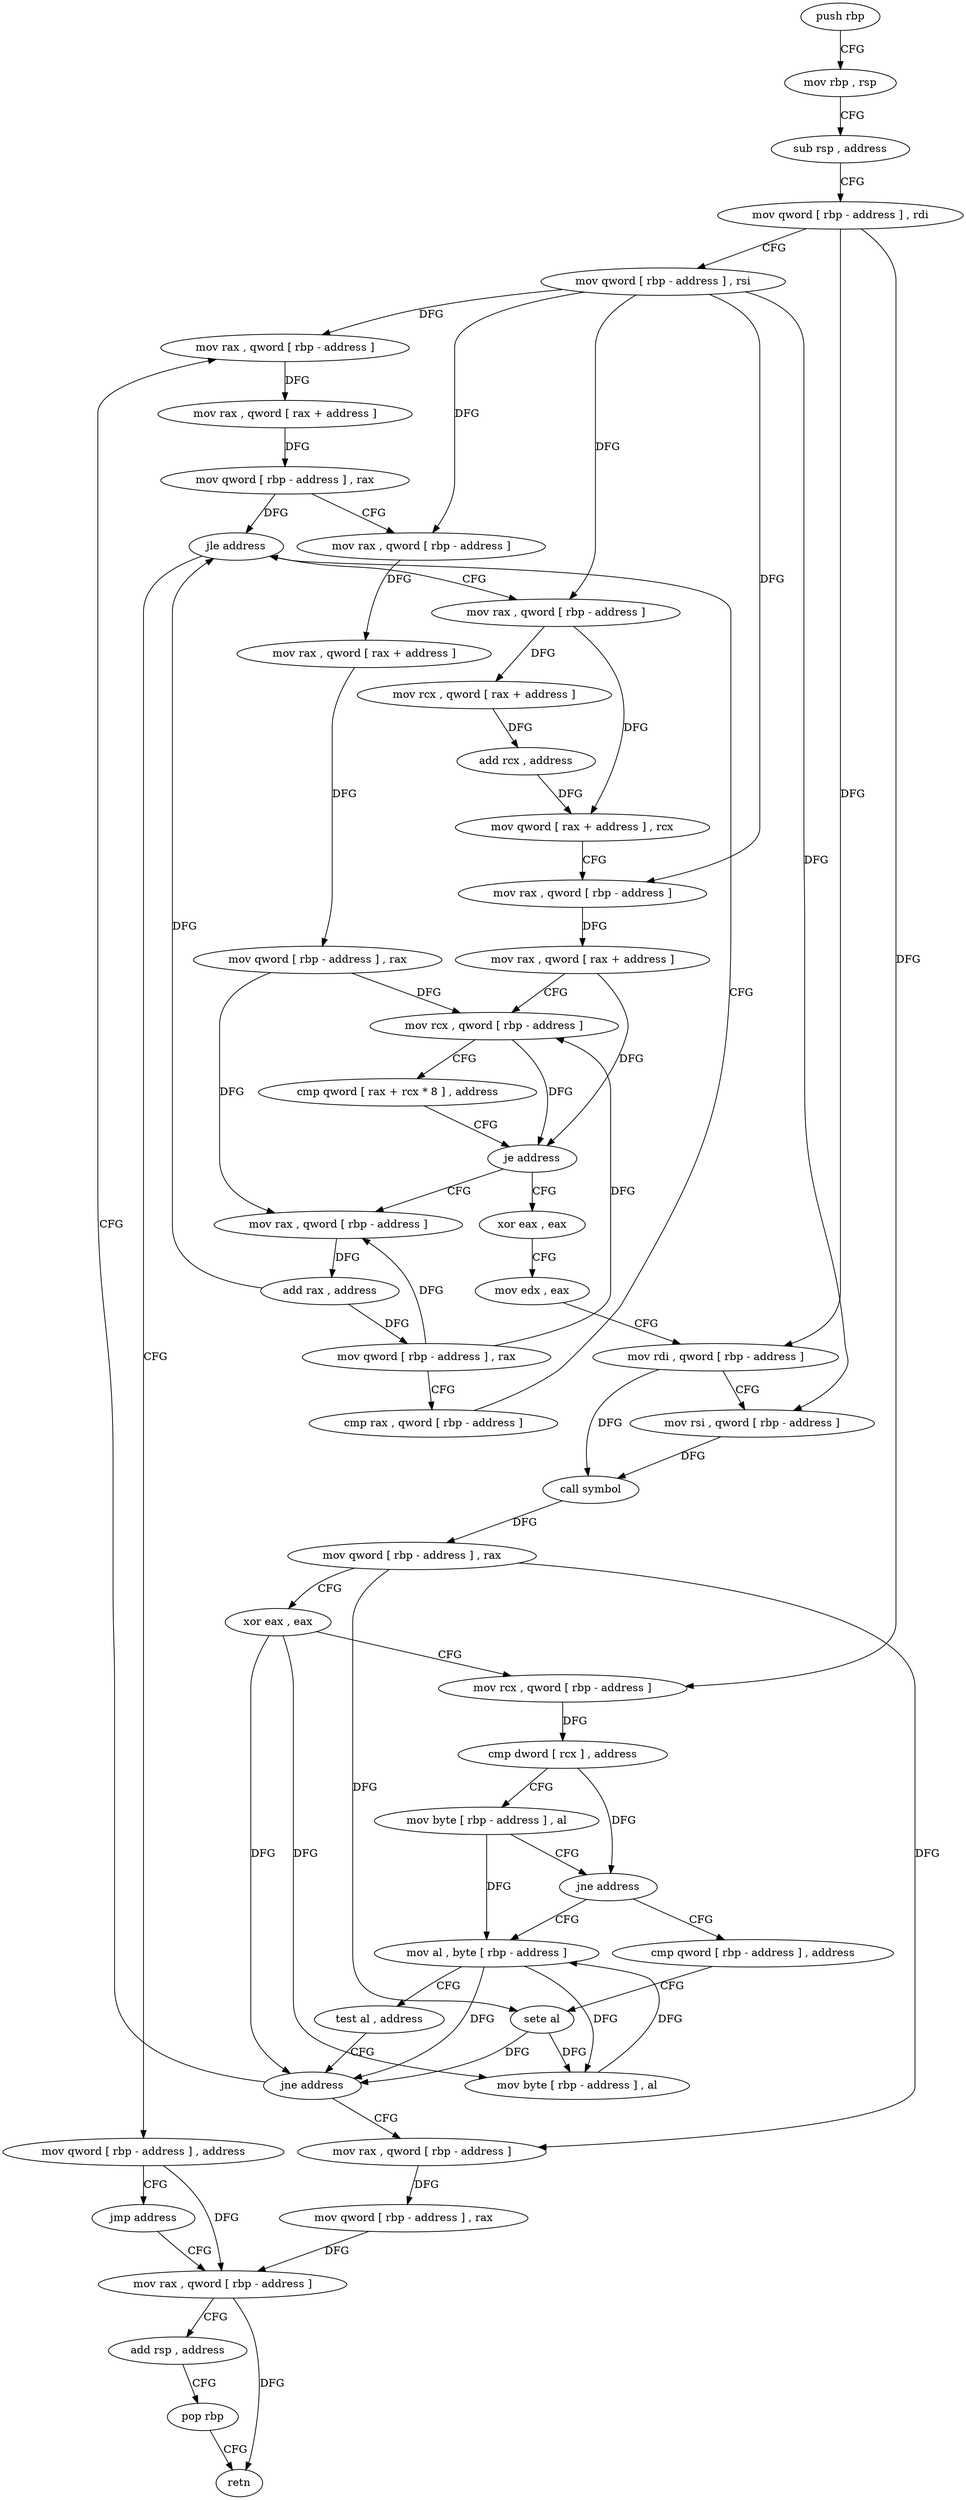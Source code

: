 digraph "func" {
"4293856" [label = "push rbp" ]
"4293857" [label = "mov rbp , rsp" ]
"4293860" [label = "sub rsp , address" ]
"4293864" [label = "mov qword [ rbp - address ] , rdi" ]
"4293868" [label = "mov qword [ rbp - address ] , rsi" ]
"4293872" [label = "mov rax , qword [ rbp - address ]" ]
"4293936" [label = "mov rax , qword [ rbp - address ]" ]
"4293940" [label = "mov rcx , qword [ rax + address ]" ]
"4293944" [label = "add rcx , address" ]
"4293951" [label = "mov qword [ rax + address ] , rcx" ]
"4293955" [label = "mov rax , qword [ rbp - address ]" ]
"4293959" [label = "mov rax , qword [ rax + address ]" ]
"4293966" [label = "mov rcx , qword [ rbp - address ]" ]
"4293970" [label = "cmp qword [ rax + rcx * 8 ] , address" ]
"4293975" [label = "je address" ]
"4293899" [label = "mov rax , qword [ rbp - address ]" ]
"4293981" [label = "xor eax , eax" ]
"4293923" [label = "mov qword [ rbp - address ] , address" ]
"4293931" [label = "jmp address" ]
"4294050" [label = "mov rax , qword [ rbp - address ]" ]
"4293903" [label = "add rax , address" ]
"4293909" [label = "mov qword [ rbp - address ] , rax" ]
"4293913" [label = "cmp rax , qword [ rbp - address ]" ]
"4293917" [label = "jle address" ]
"4293983" [label = "mov edx , eax" ]
"4293985" [label = "mov rdi , qword [ rbp - address ]" ]
"4293989" [label = "mov rsi , qword [ rbp - address ]" ]
"4293993" [label = "call symbol" ]
"4293998" [label = "mov qword [ rbp - address ] , rax" ]
"4294002" [label = "xor eax , eax" ]
"4294004" [label = "mov rcx , qword [ rbp - address ]" ]
"4294008" [label = "cmp dword [ rcx ] , address" ]
"4294011" [label = "mov byte [ rbp - address ] , al" ]
"4294014" [label = "jne address" ]
"4294031" [label = "mov al , byte [ rbp - address ]" ]
"4294020" [label = "cmp qword [ rbp - address ] , address" ]
"4294054" [label = "add rsp , address" ]
"4294058" [label = "pop rbp" ]
"4294059" [label = "retn" ]
"4294034" [label = "test al , address" ]
"4294036" [label = "jne address" ]
"4294042" [label = "mov rax , qword [ rbp - address ]" ]
"4294025" [label = "sete al" ]
"4294028" [label = "mov byte [ rbp - address ] , al" ]
"4293876" [label = "mov rax , qword [ rax + address ]" ]
"4293883" [label = "mov qword [ rbp - address ] , rax" ]
"4293887" [label = "mov rax , qword [ rbp - address ]" ]
"4293891" [label = "mov rax , qword [ rax + address ]" ]
"4293895" [label = "mov qword [ rbp - address ] , rax" ]
"4294046" [label = "mov qword [ rbp - address ] , rax" ]
"4293856" -> "4293857" [ label = "CFG" ]
"4293857" -> "4293860" [ label = "CFG" ]
"4293860" -> "4293864" [ label = "CFG" ]
"4293864" -> "4293868" [ label = "CFG" ]
"4293864" -> "4293985" [ label = "DFG" ]
"4293864" -> "4294004" [ label = "DFG" ]
"4293868" -> "4293872" [ label = "DFG" ]
"4293868" -> "4293887" [ label = "DFG" ]
"4293868" -> "4293936" [ label = "DFG" ]
"4293868" -> "4293955" [ label = "DFG" ]
"4293868" -> "4293989" [ label = "DFG" ]
"4293872" -> "4293876" [ label = "DFG" ]
"4293936" -> "4293940" [ label = "DFG" ]
"4293936" -> "4293951" [ label = "DFG" ]
"4293940" -> "4293944" [ label = "DFG" ]
"4293944" -> "4293951" [ label = "DFG" ]
"4293951" -> "4293955" [ label = "CFG" ]
"4293955" -> "4293959" [ label = "DFG" ]
"4293959" -> "4293966" [ label = "CFG" ]
"4293959" -> "4293975" [ label = "DFG" ]
"4293966" -> "4293970" [ label = "CFG" ]
"4293966" -> "4293975" [ label = "DFG" ]
"4293970" -> "4293975" [ label = "CFG" ]
"4293975" -> "4293899" [ label = "CFG" ]
"4293975" -> "4293981" [ label = "CFG" ]
"4293899" -> "4293903" [ label = "DFG" ]
"4293981" -> "4293983" [ label = "CFG" ]
"4293923" -> "4293931" [ label = "CFG" ]
"4293923" -> "4294050" [ label = "DFG" ]
"4293931" -> "4294050" [ label = "CFG" ]
"4294050" -> "4294054" [ label = "CFG" ]
"4294050" -> "4294059" [ label = "DFG" ]
"4293903" -> "4293909" [ label = "DFG" ]
"4293903" -> "4293917" [ label = "DFG" ]
"4293909" -> "4293913" [ label = "CFG" ]
"4293909" -> "4293899" [ label = "DFG" ]
"4293909" -> "4293966" [ label = "DFG" ]
"4293913" -> "4293917" [ label = "CFG" ]
"4293917" -> "4293936" [ label = "CFG" ]
"4293917" -> "4293923" [ label = "CFG" ]
"4293983" -> "4293985" [ label = "CFG" ]
"4293985" -> "4293989" [ label = "CFG" ]
"4293985" -> "4293993" [ label = "DFG" ]
"4293989" -> "4293993" [ label = "DFG" ]
"4293993" -> "4293998" [ label = "DFG" ]
"4293998" -> "4294002" [ label = "CFG" ]
"4293998" -> "4294025" [ label = "DFG" ]
"4293998" -> "4294042" [ label = "DFG" ]
"4294002" -> "4294004" [ label = "CFG" ]
"4294002" -> "4294036" [ label = "DFG" ]
"4294002" -> "4294028" [ label = "DFG" ]
"4294004" -> "4294008" [ label = "DFG" ]
"4294008" -> "4294011" [ label = "CFG" ]
"4294008" -> "4294014" [ label = "DFG" ]
"4294011" -> "4294014" [ label = "CFG" ]
"4294011" -> "4294031" [ label = "DFG" ]
"4294014" -> "4294031" [ label = "CFG" ]
"4294014" -> "4294020" [ label = "CFG" ]
"4294031" -> "4294034" [ label = "CFG" ]
"4294031" -> "4294036" [ label = "DFG" ]
"4294031" -> "4294028" [ label = "DFG" ]
"4294020" -> "4294025" [ label = "CFG" ]
"4294054" -> "4294058" [ label = "CFG" ]
"4294058" -> "4294059" [ label = "CFG" ]
"4294034" -> "4294036" [ label = "CFG" ]
"4294036" -> "4293872" [ label = "CFG" ]
"4294036" -> "4294042" [ label = "CFG" ]
"4294042" -> "4294046" [ label = "DFG" ]
"4294025" -> "4294028" [ label = "DFG" ]
"4294025" -> "4294036" [ label = "DFG" ]
"4294028" -> "4294031" [ label = "DFG" ]
"4293876" -> "4293883" [ label = "DFG" ]
"4293883" -> "4293887" [ label = "CFG" ]
"4293883" -> "4293917" [ label = "DFG" ]
"4293887" -> "4293891" [ label = "DFG" ]
"4293891" -> "4293895" [ label = "DFG" ]
"4293895" -> "4293899" [ label = "DFG" ]
"4293895" -> "4293966" [ label = "DFG" ]
"4294046" -> "4294050" [ label = "DFG" ]
}
